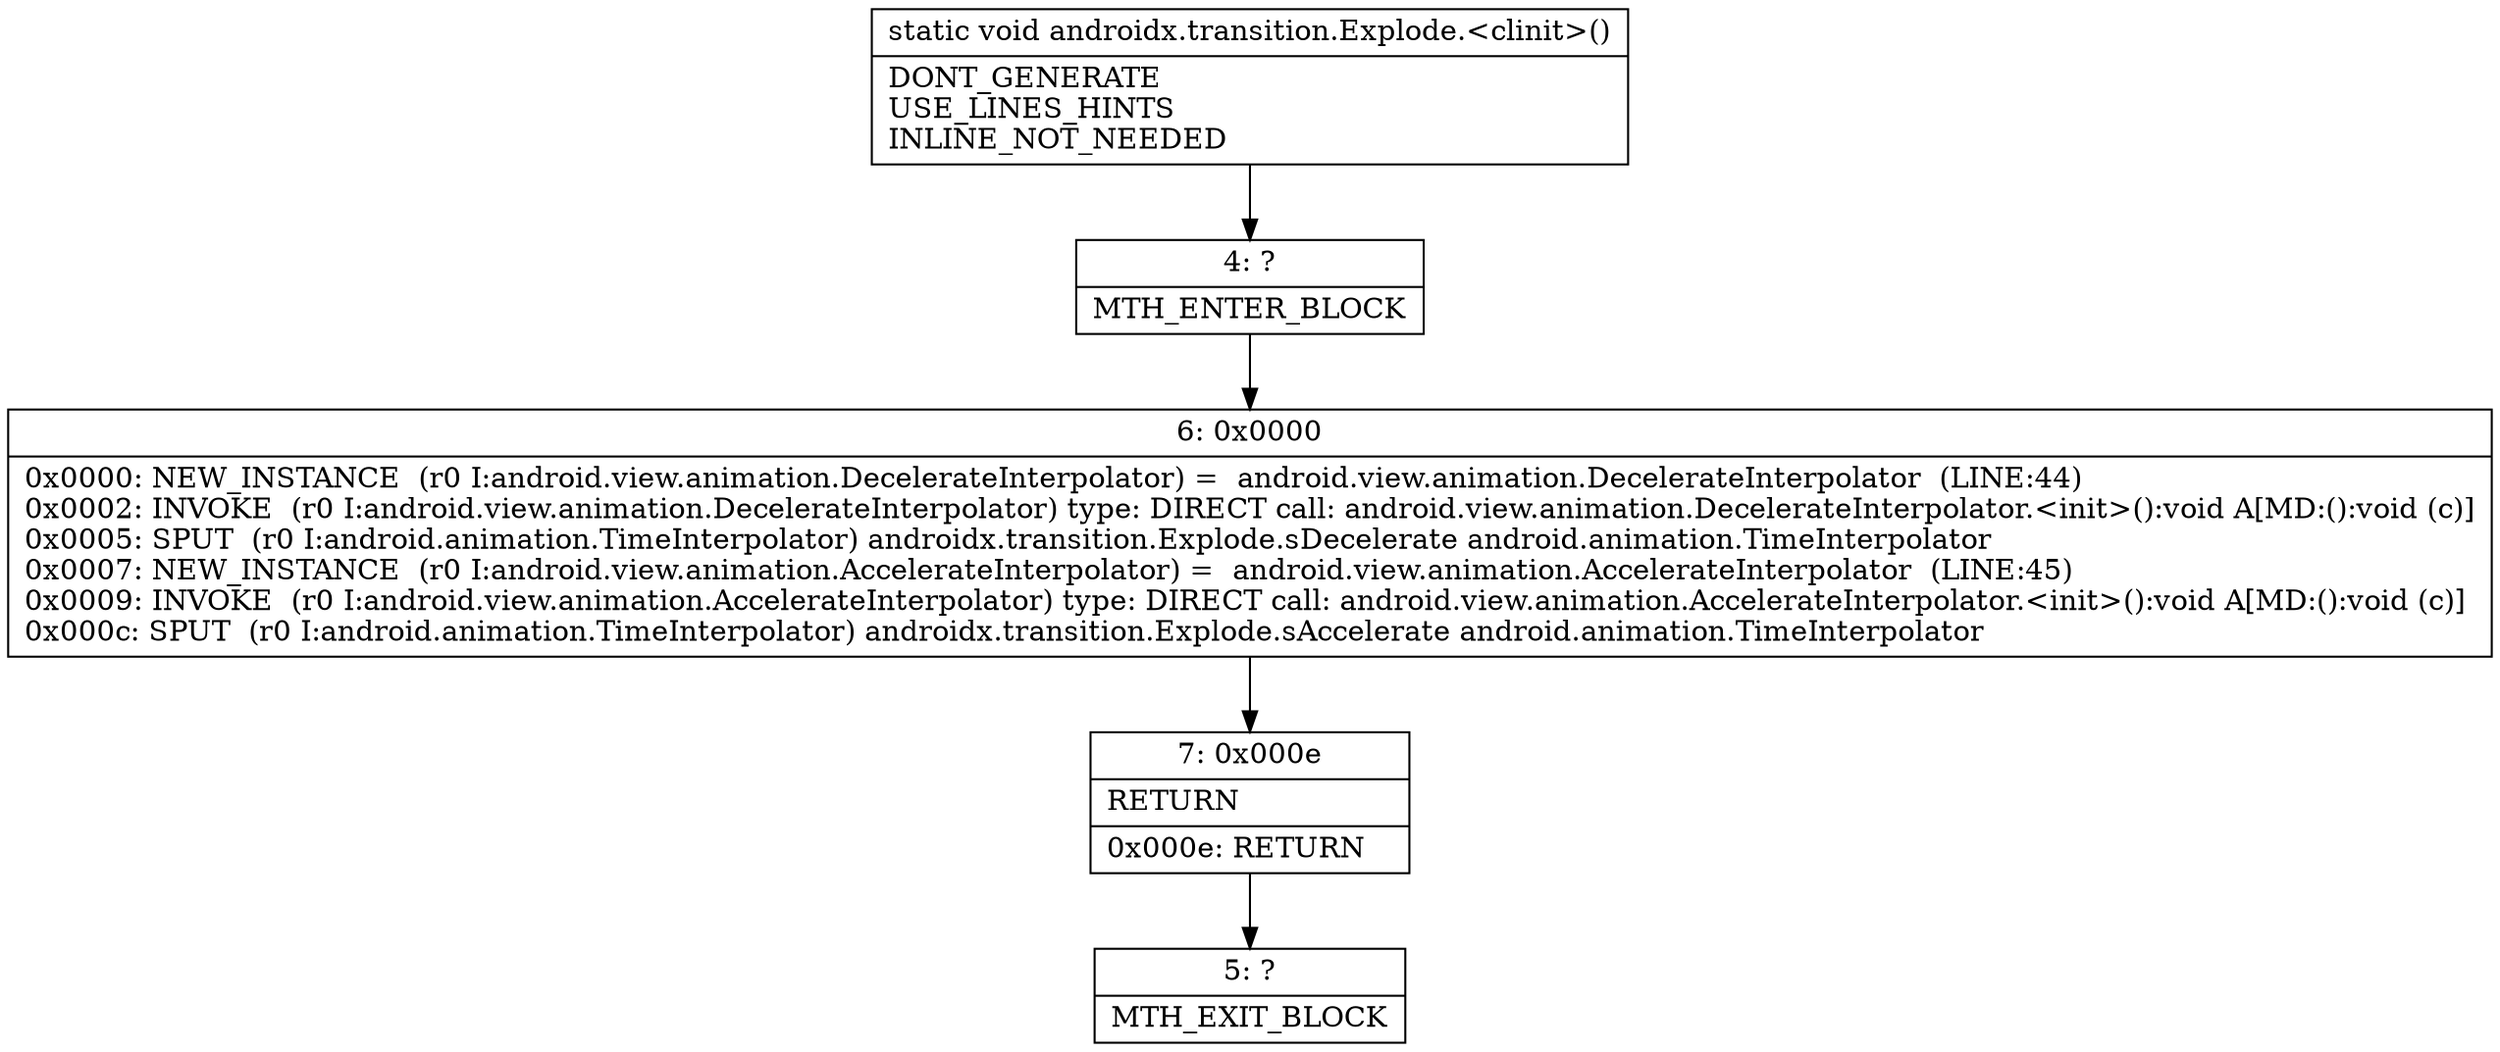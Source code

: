 digraph "CFG forandroidx.transition.Explode.\<clinit\>()V" {
Node_4 [shape=record,label="{4\:\ ?|MTH_ENTER_BLOCK\l}"];
Node_6 [shape=record,label="{6\:\ 0x0000|0x0000: NEW_INSTANCE  (r0 I:android.view.animation.DecelerateInterpolator) =  android.view.animation.DecelerateInterpolator  (LINE:44)\l0x0002: INVOKE  (r0 I:android.view.animation.DecelerateInterpolator) type: DIRECT call: android.view.animation.DecelerateInterpolator.\<init\>():void A[MD:():void (c)]\l0x0005: SPUT  (r0 I:android.animation.TimeInterpolator) androidx.transition.Explode.sDecelerate android.animation.TimeInterpolator \l0x0007: NEW_INSTANCE  (r0 I:android.view.animation.AccelerateInterpolator) =  android.view.animation.AccelerateInterpolator  (LINE:45)\l0x0009: INVOKE  (r0 I:android.view.animation.AccelerateInterpolator) type: DIRECT call: android.view.animation.AccelerateInterpolator.\<init\>():void A[MD:():void (c)]\l0x000c: SPUT  (r0 I:android.animation.TimeInterpolator) androidx.transition.Explode.sAccelerate android.animation.TimeInterpolator \l}"];
Node_7 [shape=record,label="{7\:\ 0x000e|RETURN\l|0x000e: RETURN   \l}"];
Node_5 [shape=record,label="{5\:\ ?|MTH_EXIT_BLOCK\l}"];
MethodNode[shape=record,label="{static void androidx.transition.Explode.\<clinit\>()  | DONT_GENERATE\lUSE_LINES_HINTS\lINLINE_NOT_NEEDED\l}"];
MethodNode -> Node_4;Node_4 -> Node_6;
Node_6 -> Node_7;
Node_7 -> Node_5;
}

